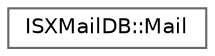 digraph "Graphical Class Hierarchy"
{
 // LATEX_PDF_SIZE
  bgcolor="transparent";
  edge [fontname=Helvetica,fontsize=10,labelfontname=Helvetica,labelfontsize=10];
  node [fontname=Helvetica,fontsize=10,shape=box,height=0.2,width=0.4];
  rankdir="LR";
  Node0 [id="Node000000",label="ISXMailDB::Mail",height=0.2,width=0.4,color="grey40", fillcolor="white", style="filled",URL="$structISXMailDB_1_1Mail.html",tooltip="Represents an email with a recipient, sender, subject, and body."];
}
